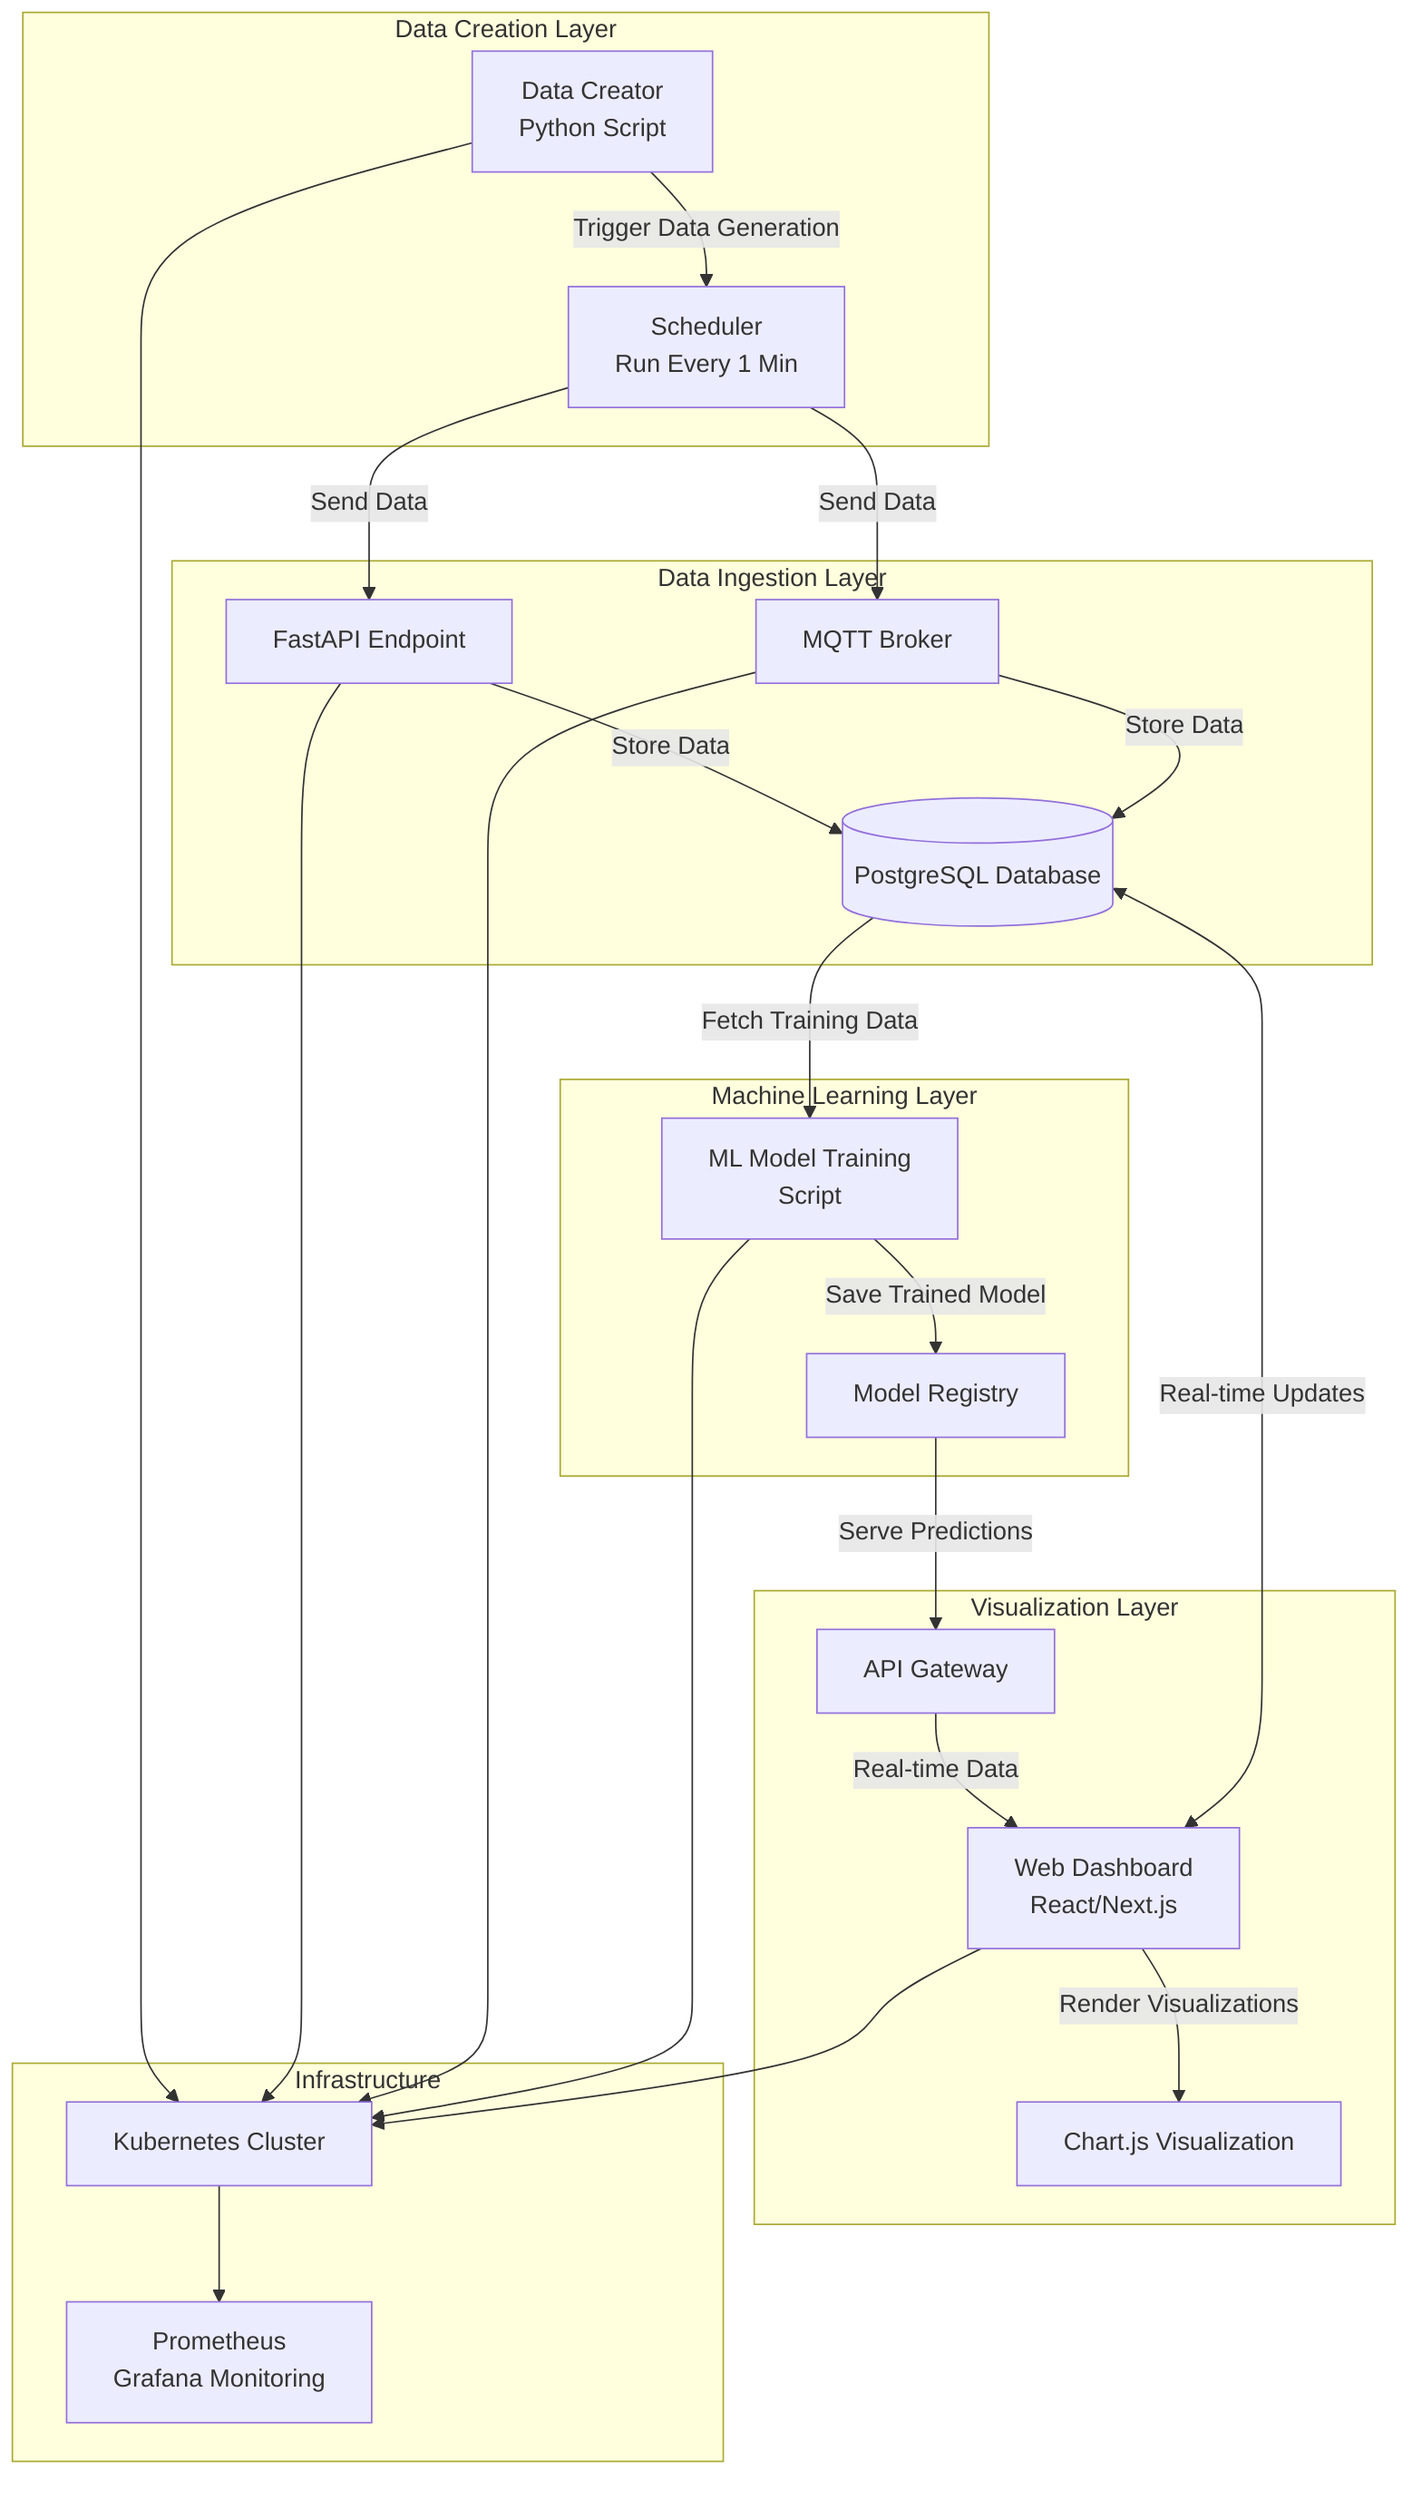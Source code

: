 flowchart TB
    subgraph "Data Creation Layer"
        DC[Data Creator\nPython Script]
        SCHEDULER[Scheduler\nRun Every 1 Min]
    end

    subgraph "Data Ingestion Layer"
        FASTAPI[FastAPI Endpoint]
        MQTT[MQTT Broker]
        POSTGRES[(PostgreSQL Database)]
    end

    subgraph "Machine Learning Layer"
        ML_TRAIN[ML Model Training\nScript]
        MODEL_STORE[Model Registry]
    end

    subgraph "Visualization Layer"
        DASHBOARD[Web Dashboard\nReact/Next.js]
        CHARTJS[Chart.js Visualization]
        API_GW[API Gateway]
    end

    subgraph "Infrastructure"
        KUBERNETES[Kubernetes Cluster]
        MONITORING[Prometheus\nGrafana Monitoring]
    end

    DC -->|Trigger Data Generation| SCHEDULER
    SCHEDULER -->|Send Data| FASTAPI
    SCHEDULER -->|Send Data| MQTT
    
    FASTAPI -->|Store Data| POSTGRES
    MQTT -->|Store Data| POSTGRES
    
    POSTGRES -->|Fetch Training Data| ML_TRAIN
    ML_TRAIN -->|Save Trained Model| MODEL_STORE
    
    MODEL_STORE -->|Serve Predictions| API_GW
    
    API_GW -->|Real-time Data| DASHBOARD
    DASHBOARD -->|Render Visualizations| CHARTJS
    
    POSTGRES <-->|Real-time Updates| DASHBOARD
    
    DC & FASTAPI & MQTT & ML_TRAIN & DASHBOARD --> KUBERNETES
    KUBERNETES --> MONITORING